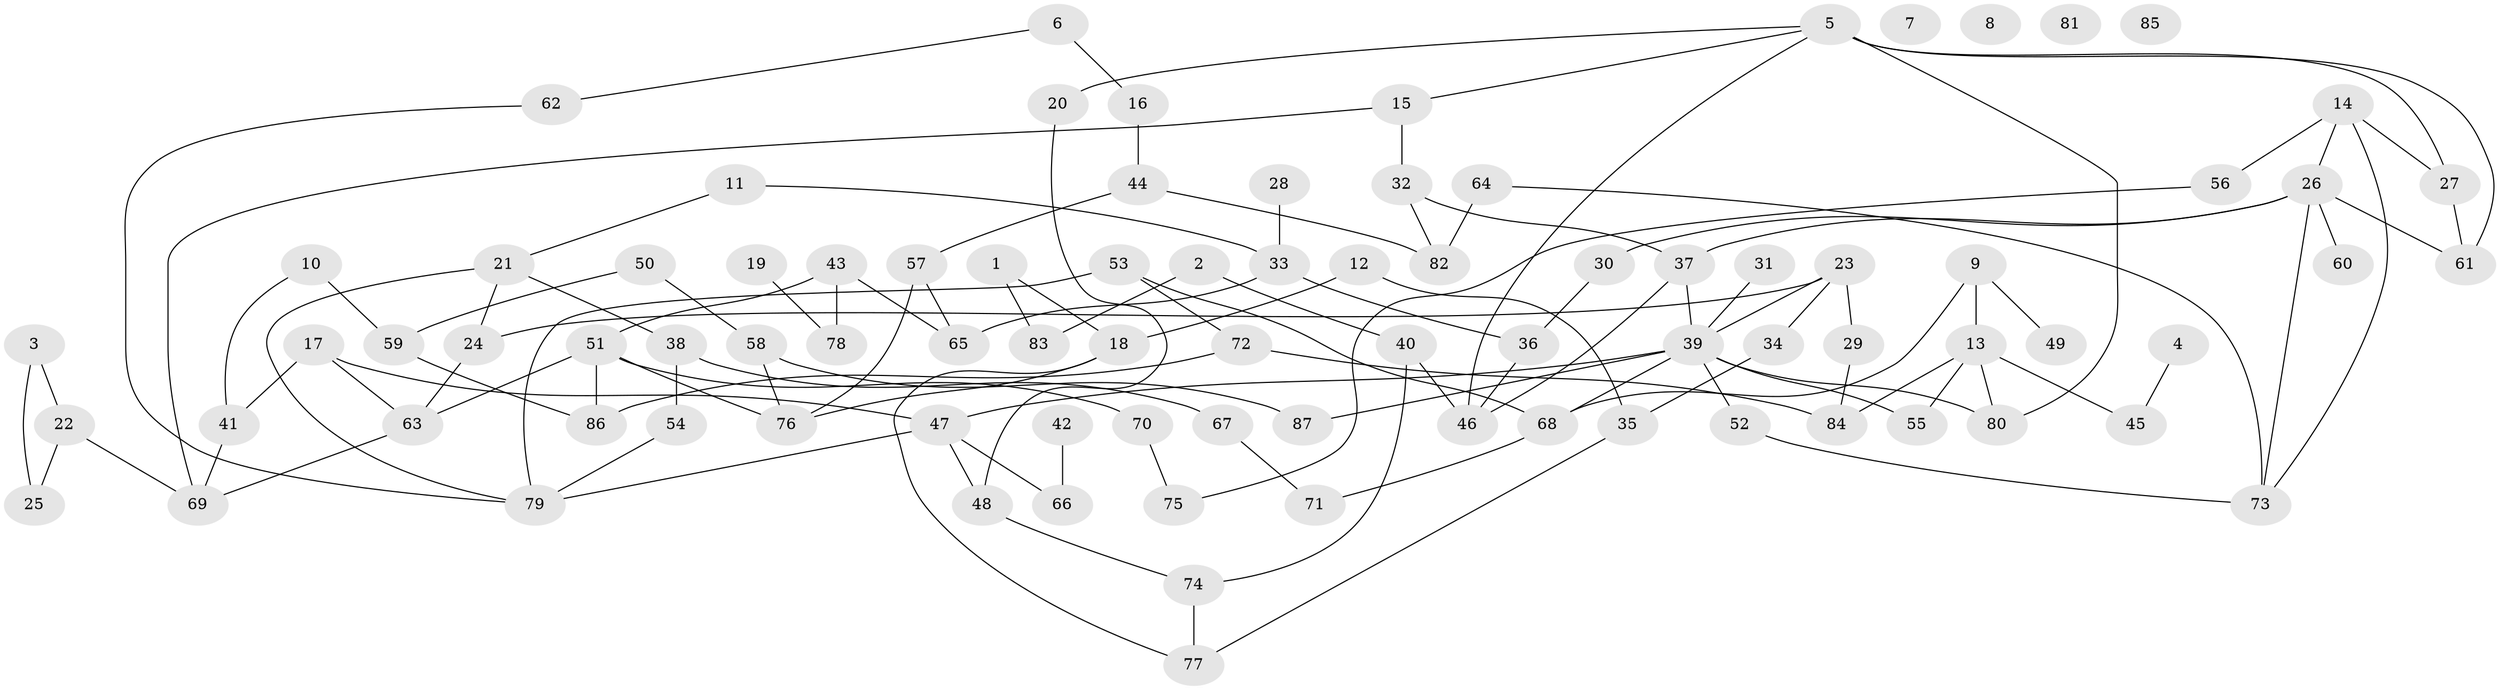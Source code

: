 // Generated by graph-tools (version 1.1) at 2025/00/03/09/25 03:00:48]
// undirected, 87 vertices, 119 edges
graph export_dot {
graph [start="1"]
  node [color=gray90,style=filled];
  1;
  2;
  3;
  4;
  5;
  6;
  7;
  8;
  9;
  10;
  11;
  12;
  13;
  14;
  15;
  16;
  17;
  18;
  19;
  20;
  21;
  22;
  23;
  24;
  25;
  26;
  27;
  28;
  29;
  30;
  31;
  32;
  33;
  34;
  35;
  36;
  37;
  38;
  39;
  40;
  41;
  42;
  43;
  44;
  45;
  46;
  47;
  48;
  49;
  50;
  51;
  52;
  53;
  54;
  55;
  56;
  57;
  58;
  59;
  60;
  61;
  62;
  63;
  64;
  65;
  66;
  67;
  68;
  69;
  70;
  71;
  72;
  73;
  74;
  75;
  76;
  77;
  78;
  79;
  80;
  81;
  82;
  83;
  84;
  85;
  86;
  87;
  1 -- 18;
  1 -- 83;
  2 -- 40;
  2 -- 83;
  3 -- 22;
  3 -- 25;
  4 -- 45;
  5 -- 15;
  5 -- 20;
  5 -- 27;
  5 -- 46;
  5 -- 61;
  5 -- 80;
  6 -- 16;
  6 -- 62;
  9 -- 13;
  9 -- 49;
  9 -- 68;
  10 -- 41;
  10 -- 59;
  11 -- 21;
  11 -- 33;
  12 -- 18;
  12 -- 35;
  13 -- 45;
  13 -- 55;
  13 -- 80;
  13 -- 84;
  14 -- 26;
  14 -- 27;
  14 -- 56;
  14 -- 73;
  15 -- 32;
  15 -- 69;
  16 -- 44;
  17 -- 41;
  17 -- 47;
  17 -- 63;
  18 -- 76;
  18 -- 77;
  19 -- 78;
  20 -- 48;
  21 -- 24;
  21 -- 38;
  21 -- 79;
  22 -- 25;
  22 -- 69;
  23 -- 24;
  23 -- 29;
  23 -- 34;
  23 -- 39;
  24 -- 63;
  26 -- 30;
  26 -- 37;
  26 -- 60;
  26 -- 61;
  26 -- 73;
  27 -- 61;
  28 -- 33;
  29 -- 84;
  30 -- 36;
  31 -- 39;
  32 -- 37;
  32 -- 82;
  33 -- 36;
  33 -- 65;
  34 -- 35;
  35 -- 77;
  36 -- 46;
  37 -- 39;
  37 -- 46;
  38 -- 54;
  38 -- 67;
  39 -- 47;
  39 -- 52;
  39 -- 55;
  39 -- 68;
  39 -- 80;
  39 -- 87;
  40 -- 46;
  40 -- 74;
  41 -- 69;
  42 -- 66;
  43 -- 51;
  43 -- 65;
  43 -- 78;
  44 -- 57;
  44 -- 82;
  47 -- 48;
  47 -- 66;
  47 -- 79;
  48 -- 74;
  50 -- 58;
  50 -- 59;
  51 -- 63;
  51 -- 70;
  51 -- 76;
  51 -- 86;
  52 -- 73;
  53 -- 68;
  53 -- 72;
  53 -- 79;
  54 -- 79;
  56 -- 75;
  57 -- 65;
  57 -- 76;
  58 -- 76;
  58 -- 87;
  59 -- 86;
  62 -- 79;
  63 -- 69;
  64 -- 73;
  64 -- 82;
  67 -- 71;
  68 -- 71;
  70 -- 75;
  72 -- 84;
  72 -- 86;
  74 -- 77;
}
